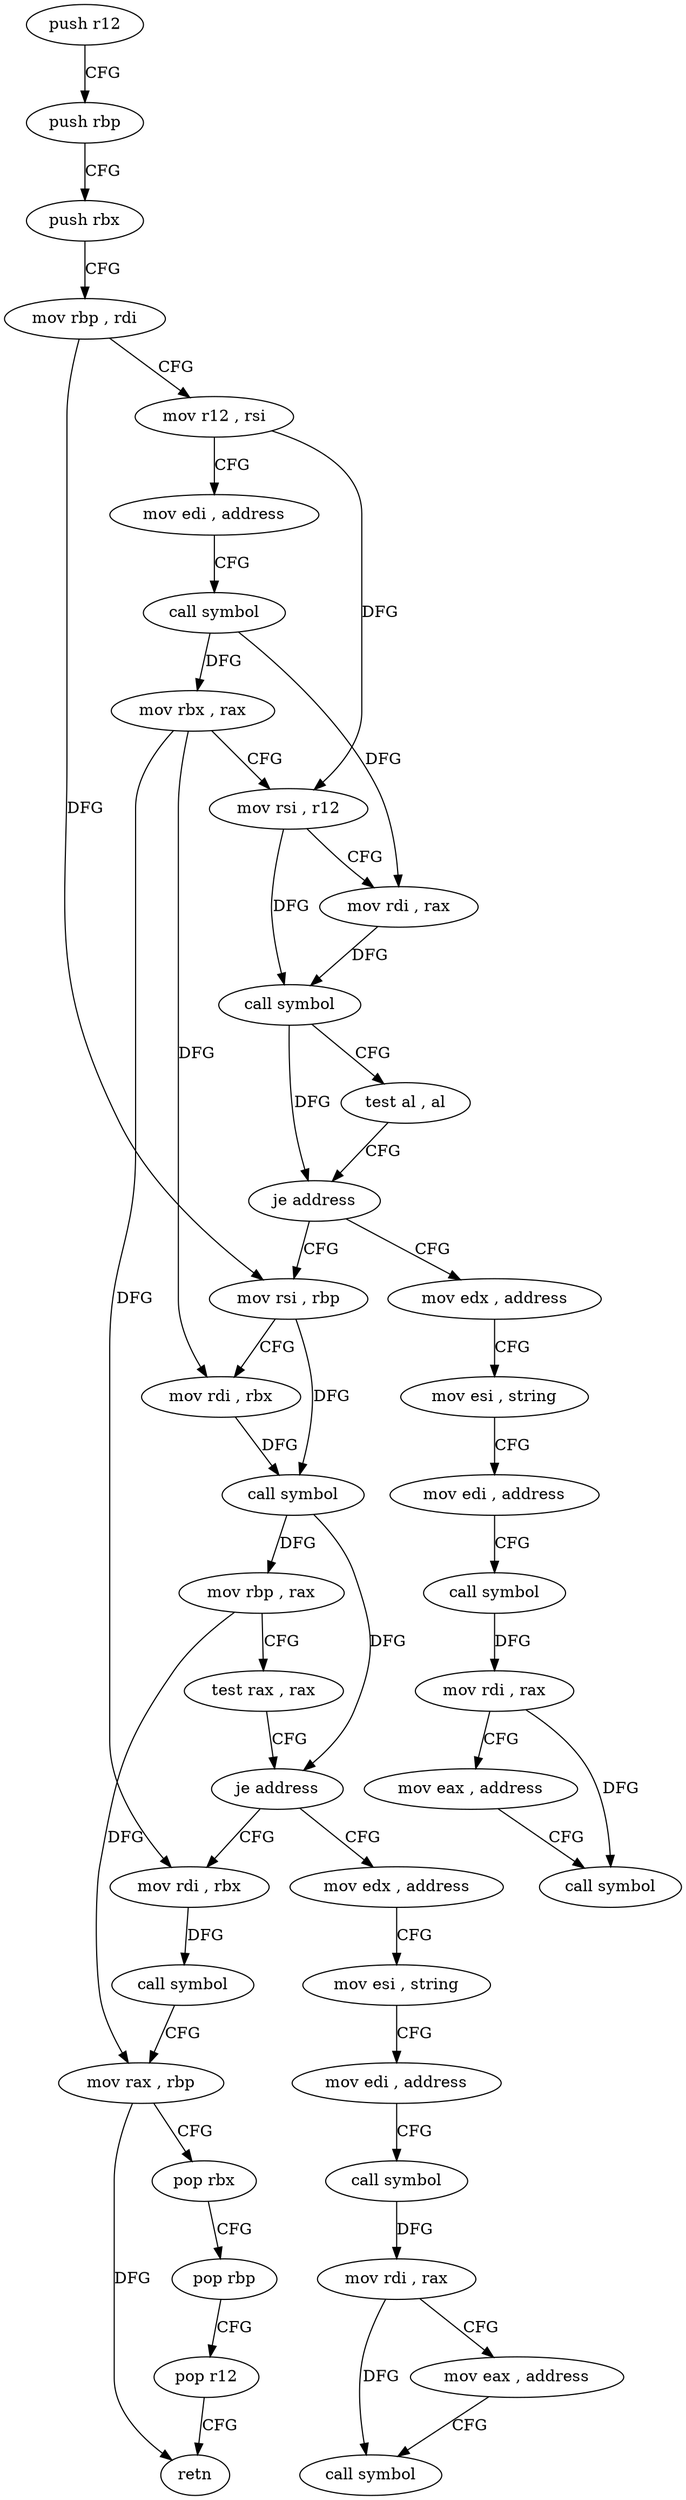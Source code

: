 digraph "func" {
"4216335" [label = "push r12" ]
"4216337" [label = "push rbp" ]
"4216338" [label = "push rbx" ]
"4216339" [label = "mov rbp , rdi" ]
"4216342" [label = "mov r12 , rsi" ]
"4216345" [label = "mov edi , address" ]
"4216350" [label = "call symbol" ]
"4216355" [label = "mov rbx , rax" ]
"4216358" [label = "mov rsi , r12" ]
"4216361" [label = "mov rdi , rax" ]
"4216364" [label = "call symbol" ]
"4216369" [label = "test al , al" ]
"4216371" [label = "je address" ]
"4216408" [label = "mov edx , address" ]
"4216373" [label = "mov rsi , rbp" ]
"4216413" [label = "mov esi , string" ]
"4216418" [label = "mov edi , address" ]
"4216423" [label = "call symbol" ]
"4216428" [label = "mov rdi , rax" ]
"4216431" [label = "mov eax , address" ]
"4216436" [label = "call symbol" ]
"4216376" [label = "mov rdi , rbx" ]
"4216379" [label = "call symbol" ]
"4216384" [label = "mov rbp , rax" ]
"4216387" [label = "test rax , rax" ]
"4216390" [label = "je address" ]
"4216443" [label = "mov edx , address" ]
"4216392" [label = "mov rdi , rbx" ]
"4216448" [label = "mov esi , string" ]
"4216453" [label = "mov edi , address" ]
"4216458" [label = "call symbol" ]
"4216463" [label = "mov rdi , rax" ]
"4216466" [label = "mov eax , address" ]
"4216471" [label = "call symbol" ]
"4216395" [label = "call symbol" ]
"4216400" [label = "mov rax , rbp" ]
"4216403" [label = "pop rbx" ]
"4216404" [label = "pop rbp" ]
"4216405" [label = "pop r12" ]
"4216407" [label = "retn" ]
"4216335" -> "4216337" [ label = "CFG" ]
"4216337" -> "4216338" [ label = "CFG" ]
"4216338" -> "4216339" [ label = "CFG" ]
"4216339" -> "4216342" [ label = "CFG" ]
"4216339" -> "4216373" [ label = "DFG" ]
"4216342" -> "4216345" [ label = "CFG" ]
"4216342" -> "4216358" [ label = "DFG" ]
"4216345" -> "4216350" [ label = "CFG" ]
"4216350" -> "4216355" [ label = "DFG" ]
"4216350" -> "4216361" [ label = "DFG" ]
"4216355" -> "4216358" [ label = "CFG" ]
"4216355" -> "4216376" [ label = "DFG" ]
"4216355" -> "4216392" [ label = "DFG" ]
"4216358" -> "4216361" [ label = "CFG" ]
"4216358" -> "4216364" [ label = "DFG" ]
"4216361" -> "4216364" [ label = "DFG" ]
"4216364" -> "4216369" [ label = "CFG" ]
"4216364" -> "4216371" [ label = "DFG" ]
"4216369" -> "4216371" [ label = "CFG" ]
"4216371" -> "4216408" [ label = "CFG" ]
"4216371" -> "4216373" [ label = "CFG" ]
"4216408" -> "4216413" [ label = "CFG" ]
"4216373" -> "4216376" [ label = "CFG" ]
"4216373" -> "4216379" [ label = "DFG" ]
"4216413" -> "4216418" [ label = "CFG" ]
"4216418" -> "4216423" [ label = "CFG" ]
"4216423" -> "4216428" [ label = "DFG" ]
"4216428" -> "4216431" [ label = "CFG" ]
"4216428" -> "4216436" [ label = "DFG" ]
"4216431" -> "4216436" [ label = "CFG" ]
"4216376" -> "4216379" [ label = "DFG" ]
"4216379" -> "4216384" [ label = "DFG" ]
"4216379" -> "4216390" [ label = "DFG" ]
"4216384" -> "4216387" [ label = "CFG" ]
"4216384" -> "4216400" [ label = "DFG" ]
"4216387" -> "4216390" [ label = "CFG" ]
"4216390" -> "4216443" [ label = "CFG" ]
"4216390" -> "4216392" [ label = "CFG" ]
"4216443" -> "4216448" [ label = "CFG" ]
"4216392" -> "4216395" [ label = "DFG" ]
"4216448" -> "4216453" [ label = "CFG" ]
"4216453" -> "4216458" [ label = "CFG" ]
"4216458" -> "4216463" [ label = "DFG" ]
"4216463" -> "4216466" [ label = "CFG" ]
"4216463" -> "4216471" [ label = "DFG" ]
"4216466" -> "4216471" [ label = "CFG" ]
"4216395" -> "4216400" [ label = "CFG" ]
"4216400" -> "4216403" [ label = "CFG" ]
"4216400" -> "4216407" [ label = "DFG" ]
"4216403" -> "4216404" [ label = "CFG" ]
"4216404" -> "4216405" [ label = "CFG" ]
"4216405" -> "4216407" [ label = "CFG" ]
}
